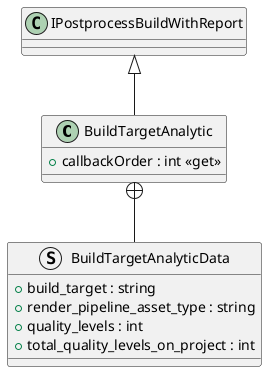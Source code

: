 @startuml
class BuildTargetAnalytic {
    + callbackOrder : int <<get>>
}
struct BuildTargetAnalyticData {
    + build_target : string
    + render_pipeline_asset_type : string
    + quality_levels : int
    + total_quality_levels_on_project : int
}
IPostprocessBuildWithReport <|-- BuildTargetAnalytic
BuildTargetAnalytic +-- BuildTargetAnalyticData
@enduml
